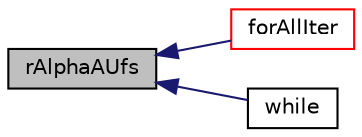 digraph "rAlphaAUfs"
{
  bgcolor="transparent";
  edge [fontname="Helvetica",fontsize="10",labelfontname="Helvetica",labelfontsize="10"];
  node [fontname="Helvetica",fontsize="10",shape=record];
  rankdir="LR";
  Node19 [label="rAlphaAUfs",height=0.2,width=0.4,color="black", fillcolor="grey75", style="filled", fontcolor="black"];
  Node19 -> Node20 [dir="back",color="midnightblue",fontsize="10",style="solid",fontname="Helvetica"];
  Node20 [label="forAllIter",height=0.2,width=0.4,color="red",URL="$a39329.html#aaaca96f2de03e39be860dca1ff20ef39"];
  Node19 -> Node22 [dir="back",color="midnightblue",fontsize="10",style="solid",fontname="Helvetica"];
  Node22 [label="while",height=0.2,width=0.4,color="black",URL="$a39329.html#ab13470e79e249d04c443bf59be9ff31d"];
}
